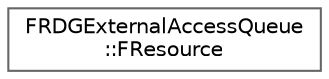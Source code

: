 digraph "Graphical Class Hierarchy"
{
 // INTERACTIVE_SVG=YES
 // LATEX_PDF_SIZE
  bgcolor="transparent";
  edge [fontname=Helvetica,fontsize=10,labelfontname=Helvetica,labelfontsize=10];
  node [fontname=Helvetica,fontsize=10,shape=box,height=0.2,width=0.4];
  rankdir="LR";
  Node0 [id="Node000000",label="FRDGExternalAccessQueue\l::FResource",height=0.2,width=0.4,color="grey40", fillcolor="white", style="filled",URL="$d5/dc9/structFRDGExternalAccessQueue_1_1FResource.html",tooltip=" "];
}
